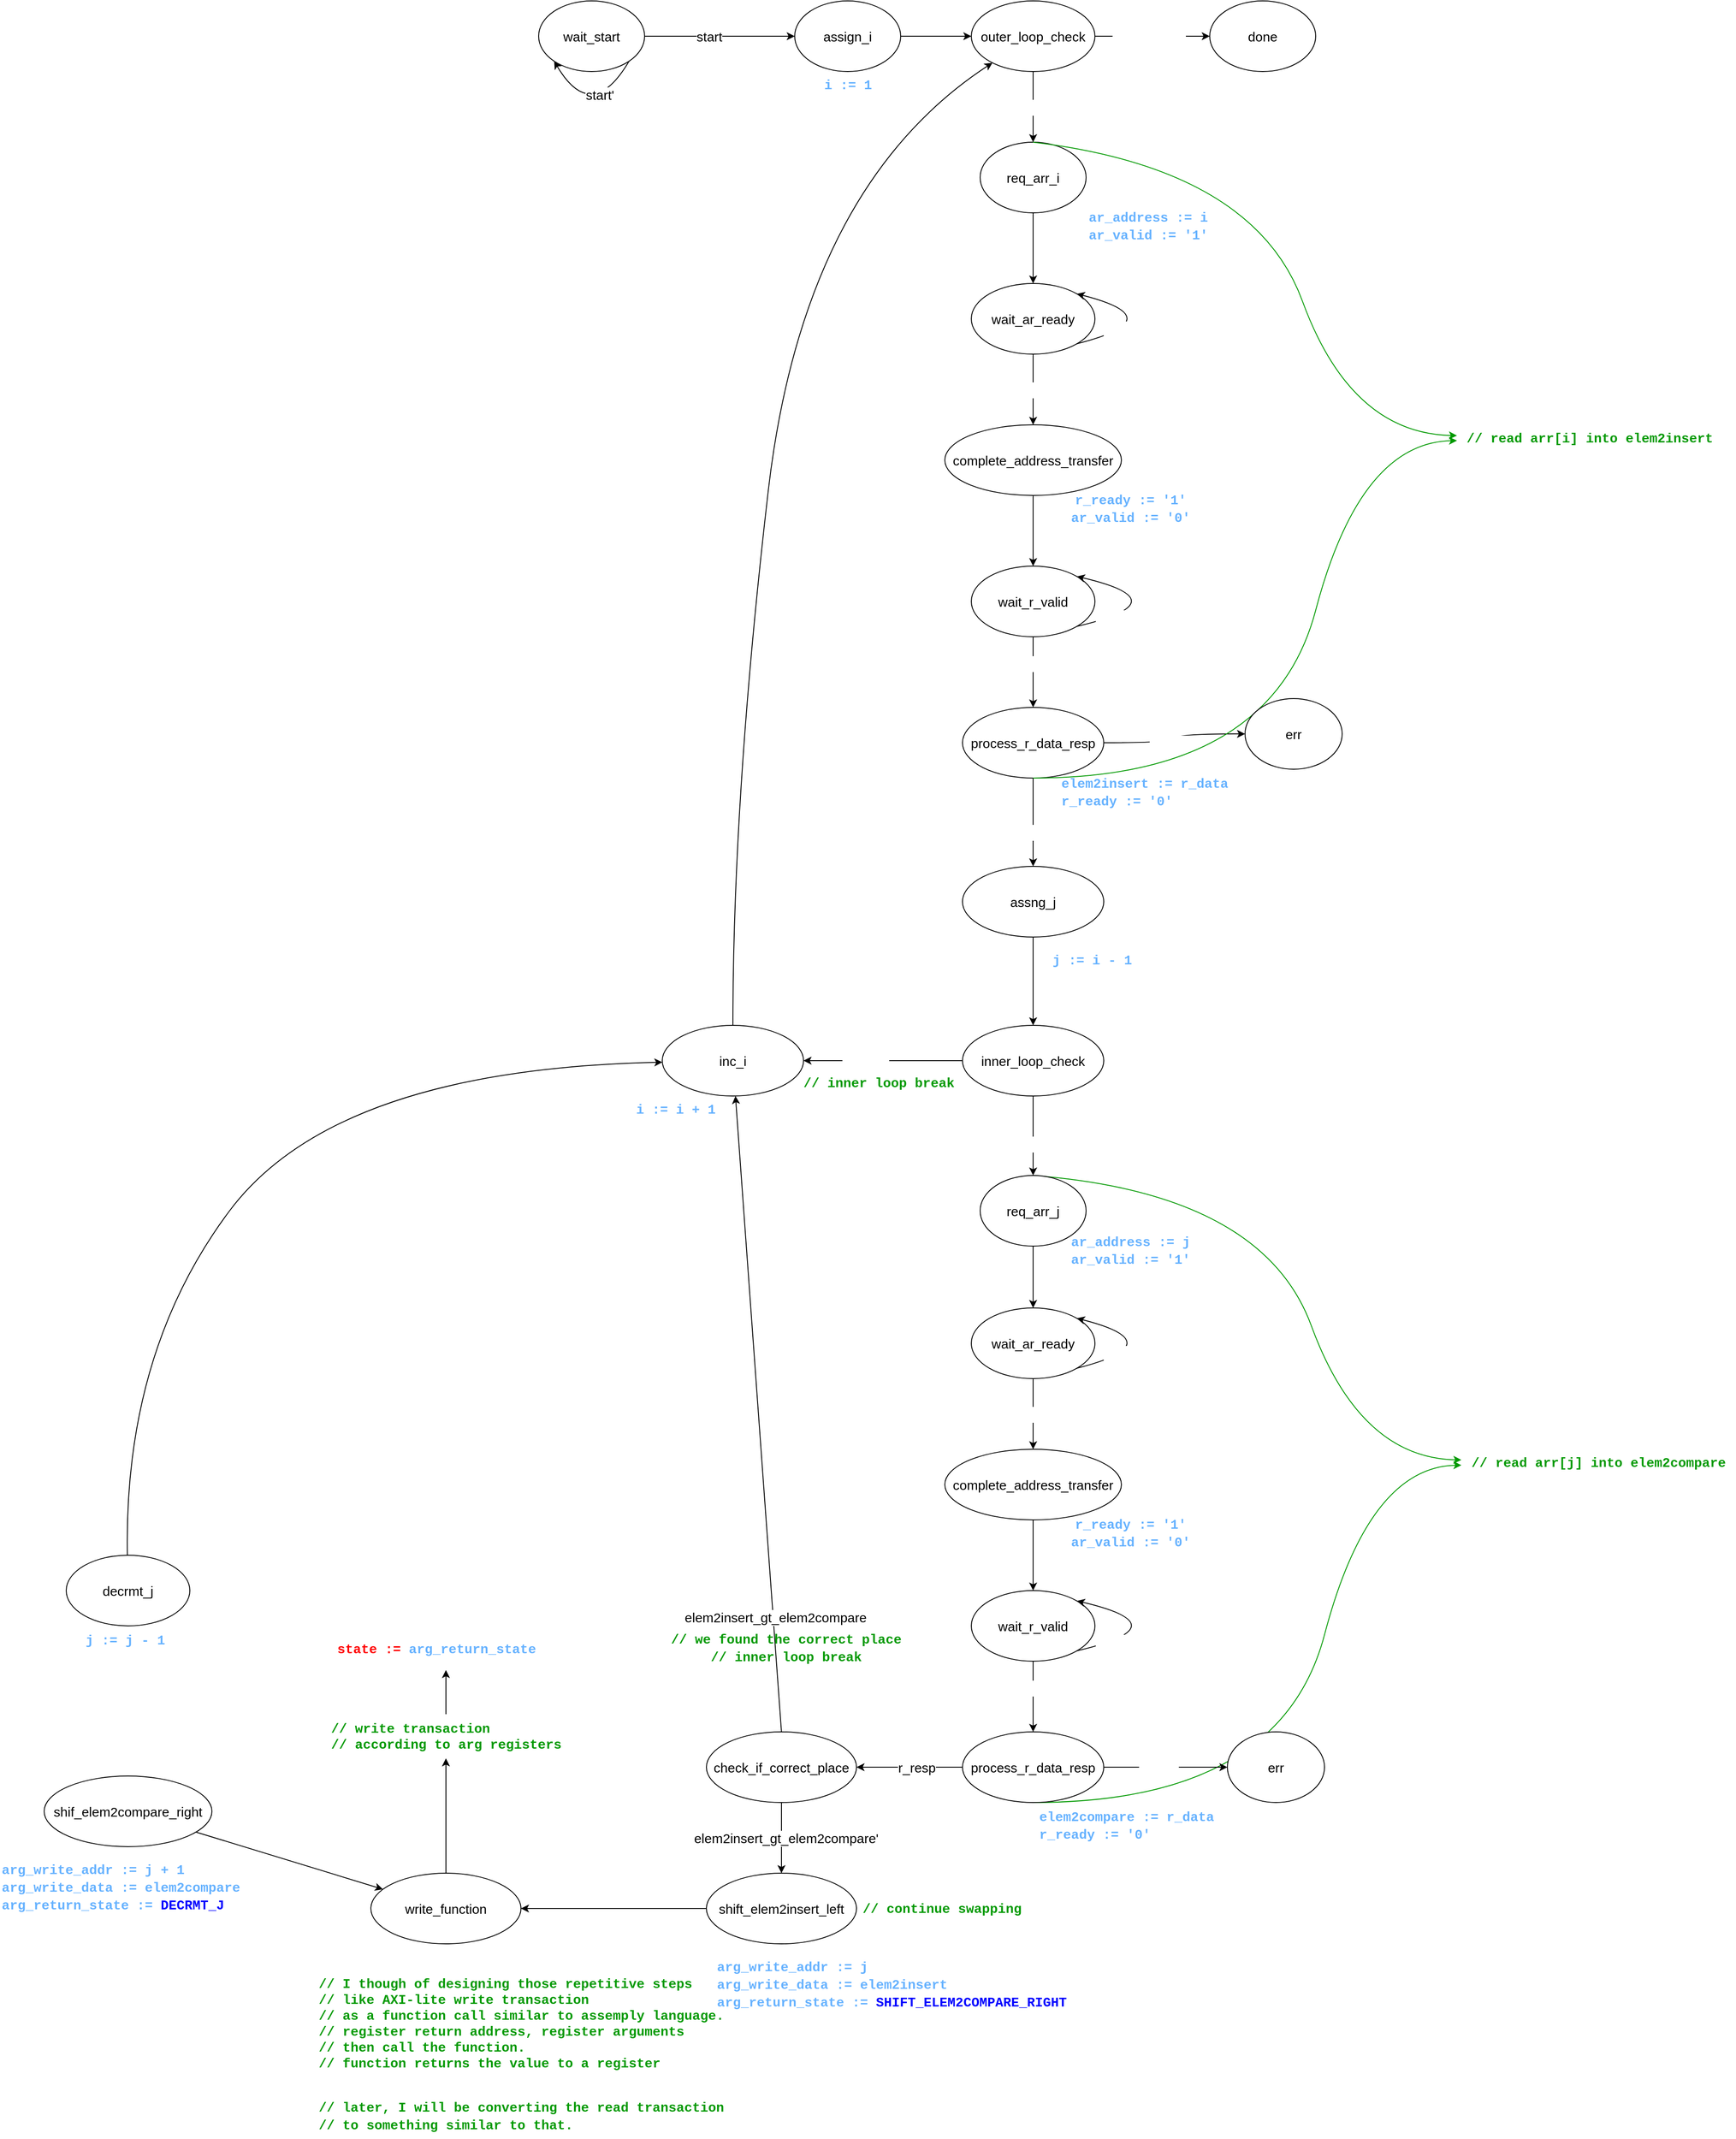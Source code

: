 <mxfile>
    <diagram name="Page-1" id="099fd60b-425b-db50-ffb0-6b813814b670">
        <mxGraphModel dx="2029" dy="662" grid="1" gridSize="10" guides="1" tooltips="1" connect="1" arrows="1" fold="1" page="1" pageScale="1" pageWidth="850" pageHeight="1100" background="none" math="0" shadow="0">
            <root>
                <mxCell id="0"/>
                <mxCell id="1" parent="0"/>
                <mxCell id="6" value="" style="edgeStyle=orthogonalEdgeStyle;curved=1;html=1;fontSize=15;fontStyle=0" parent="1" source="2" target="5" edge="1">
                    <mxGeometry relative="1" as="geometry"/>
                </mxCell>
                <mxCell id="7" value="start" style="edgeLabel;html=1;align=center;verticalAlign=middle;resizable=0;points=[];fontSize=15;" parent="6" vertex="1" connectable="0">
                    <mxGeometry x="-0.143" y="-3" relative="1" as="geometry">
                        <mxPoint y="-3" as="offset"/>
                    </mxGeometry>
                </mxCell>
                <mxCell id="2" value="&lt;font style=&quot;font-size: 15px;&quot;&gt;wait_start&lt;/font&gt;" style="ellipse;whiteSpace=wrap;html=1;rounded=0;" parent="1" vertex="1">
                    <mxGeometry x="100" y="130" width="120" height="80" as="geometry"/>
                </mxCell>
                <mxCell id="3" style="edgeStyle=orthogonalEdgeStyle;html=1;exitX=1;exitY=1;exitDx=0;exitDy=0;fontSize=15;entryX=0;entryY=1;entryDx=0;entryDy=0;curved=1;fontStyle=0" parent="1" source="2" target="2" edge="1">
                    <mxGeometry relative="1" as="geometry">
                        <mxPoint x="130" y="240" as="targetPoint"/>
                        <Array as="points">
                            <mxPoint x="160" y="270"/>
                        </Array>
                    </mxGeometry>
                </mxCell>
                <mxCell id="8" value="start'" style="edgeLabel;html=1;align=center;verticalAlign=middle;resizable=0;points=[];fontSize=15;" parent="3" vertex="1" connectable="0">
                    <mxGeometry x="-0.405" y="-10" relative="1" as="geometry">
                        <mxPoint as="offset"/>
                    </mxGeometry>
                </mxCell>
                <mxCell id="11" value="" style="edgeStyle=orthogonalEdgeStyle;curved=1;html=1;fontSize=15;fontColor=#66B2FF;fontStyle=0" parent="1" source="5" target="10" edge="1">
                    <mxGeometry relative="1" as="geometry"/>
                </mxCell>
                <mxCell id="5" value="&lt;font style=&quot;font-size: 15px;&quot;&gt;assign_i&lt;br&gt;&lt;/font&gt;" style="ellipse;whiteSpace=wrap;html=1;rounded=0;" parent="1" vertex="1">
                    <mxGeometry x="390" y="130" width="120" height="80" as="geometry"/>
                </mxCell>
                <mxCell id="9" value="&lt;font face=&quot;Courier New&quot; color=&quot;#66b2ff&quot;&gt;&lt;b&gt;i := 1&lt;/b&gt;&lt;/font&gt;" style="text;html=1;align=center;verticalAlign=middle;resizable=0;points=[];autosize=1;strokeColor=none;fillColor=none;fontSize=15;" parent="1" vertex="1">
                    <mxGeometry x="410" y="210" width="80" height="30" as="geometry"/>
                </mxCell>
                <mxCell id="13" value="" style="edgeStyle=orthogonalEdgeStyle;curved=1;html=1;fontSize=15;fontColor=#66B2FF;fontStyle=0" parent="1" source="10" target="12" edge="1">
                    <mxGeometry relative="1" as="geometry"/>
                </mxCell>
                <mxCell id="15" value="i_lt_arr_size'" style="edgeLabel;html=1;align=center;verticalAlign=middle;resizable=0;points=[];fontSize=15;fontColor=#FFFFFF;" parent="13" vertex="1" connectable="0">
                    <mxGeometry x="-0.256" relative="1" as="geometry">
                        <mxPoint x="12" as="offset"/>
                    </mxGeometry>
                </mxCell>
                <mxCell id="17" value="" style="edgeStyle=orthogonalEdgeStyle;curved=1;html=1;fontSize=15;fontColor=#FFFFFF;fontStyle=0" parent="1" source="10" target="16" edge="1">
                    <mxGeometry relative="1" as="geometry"/>
                </mxCell>
                <mxCell id="10" value="&lt;font style=&quot;font-size: 15px;&quot;&gt;outer_loop_check&lt;br&gt;&lt;/font&gt;" style="ellipse;whiteSpace=wrap;html=1;rounded=0;" parent="1" vertex="1">
                    <mxGeometry x="590" y="130" width="140" height="80" as="geometry"/>
                </mxCell>
                <mxCell id="12" value="&lt;font style=&quot;font-size: 15px;&quot;&gt;done&lt;br&gt;&lt;/font&gt;" style="ellipse;whiteSpace=wrap;html=1;rounded=0;" parent="1" vertex="1">
                    <mxGeometry x="860" y="130" width="120" height="80" as="geometry"/>
                </mxCell>
                <mxCell id="22" value="" style="edgeStyle=orthogonalEdgeStyle;curved=1;html=1;fontSize=15;fontColor=#FFFFFF;fontStyle=0" parent="1" source="16" target="21" edge="1">
                    <mxGeometry relative="1" as="geometry"/>
                </mxCell>
                <mxCell id="16" value="&lt;font style=&quot;font-size: 15px;&quot;&gt;req_arr_i&lt;br&gt;&lt;/font&gt;" style="ellipse;whiteSpace=wrap;html=1;rounded=0;" parent="1" vertex="1">
                    <mxGeometry x="600" y="290" width="120" height="80" as="geometry"/>
                </mxCell>
                <mxCell id="20" value="i_lt_arr_size" style="edgeLabel;html=1;align=center;verticalAlign=middle;resizable=0;points=[];fontSize=15;fontColor=#FFFFFF;" parent="1" vertex="1" connectable="0">
                    <mxGeometry x="670.001" y="250" as="geometry"/>
                </mxCell>
                <mxCell id="24" value="" style="edgeStyle=orthogonalEdgeStyle;curved=1;html=1;fontSize=15;fontColor=#FFFFFF;fontStyle=0" parent="1" source="21" target="23" edge="1">
                    <mxGeometry relative="1" as="geometry"/>
                </mxCell>
                <mxCell id="32" value="ar_ready" style="edgeLabel;html=1;align=center;verticalAlign=middle;resizable=0;points=[];fontSize=15;fontColor=#FFFFFF;" parent="24" vertex="1" connectable="0">
                    <mxGeometry x="0.35" relative="1" as="geometry">
                        <mxPoint y="-14" as="offset"/>
                    </mxGeometry>
                </mxCell>
                <mxCell id="21" value="&lt;font style=&quot;font-size: 15px;&quot;&gt;wait_ar_ready&lt;br&gt;&lt;/font&gt;" style="ellipse;whiteSpace=wrap;html=1;rounded=0;" parent="1" vertex="1">
                    <mxGeometry x="590" y="450" width="140" height="80" as="geometry"/>
                </mxCell>
                <mxCell id="35" value="" style="edgeStyle=orthogonalEdgeStyle;curved=1;html=1;fontSize=15;fontColor=#FFFFFF;fontStyle=0" parent="1" source="23" target="34" edge="1">
                    <mxGeometry relative="1" as="geometry"/>
                </mxCell>
                <mxCell id="23" value="&lt;font style=&quot;font-size: 15px;&quot;&gt;complete_address_transfer&lt;br&gt;&lt;/font&gt;" style="ellipse;whiteSpace=wrap;html=1;rounded=0;" parent="1" vertex="1">
                    <mxGeometry x="560" y="610" width="200" height="80" as="geometry"/>
                </mxCell>
                <mxCell id="25" value="&lt;font color=&quot;#66b2ff&quot;&gt;&lt;b&gt;&lt;font face=&quot;Courier New&quot;&gt;ar_address := i&lt;br&gt;ar_valid := '1'&lt;/font&gt;&lt;/b&gt;&lt;br&gt;&lt;/font&gt;" style="text;html=1;align=center;verticalAlign=middle;resizable=0;points=[];autosize=1;strokeColor=none;fillColor=none;fontSize=15;fontColor=#FFFFFF;" parent="1" vertex="1">
                    <mxGeometry x="710" y="360" width="160" height="50" as="geometry"/>
                </mxCell>
                <mxCell id="26" style="edgeStyle=orthogonalEdgeStyle;curved=1;html=1;exitX=1;exitY=1;exitDx=0;exitDy=0;entryX=1;entryY=0;entryDx=0;entryDy=0;fontSize=15;fontColor=#66B2FF;fontStyle=0" parent="1" source="21" target="21" edge="1">
                    <mxGeometry relative="1" as="geometry">
                        <Array as="points">
                            <mxPoint x="820" y="490"/>
                        </Array>
                    </mxGeometry>
                </mxCell>
                <mxCell id="30" value="&lt;font color=&quot;#ffffff&quot;&gt;ar_ready'&lt;/font&gt;" style="edgeLabel;html=1;align=center;verticalAlign=middle;resizable=0;points=[];fontSize=15;fontColor=#66B2FF;" parent="26" vertex="1" connectable="0">
                    <mxGeometry x="-0.605" y="6" relative="1" as="geometry">
                        <mxPoint x="19" y="-1" as="offset"/>
                    </mxGeometry>
                </mxCell>
                <mxCell id="33" value="&lt;font color=&quot;#66b2ff&quot;&gt;&lt;font face=&quot;Courier New&quot;&gt;&lt;b&gt;r_ready := '1'&lt;br&gt;ar_valid := '0'&lt;/b&gt;&lt;/font&gt;&lt;br&gt;&lt;/font&gt;" style="text;html=1;align=center;verticalAlign=middle;resizable=0;points=[];autosize=1;strokeColor=none;fillColor=none;fontSize=15;fontColor=#FFFFFF;" parent="1" vertex="1">
                    <mxGeometry x="690" y="680" width="160" height="50" as="geometry"/>
                </mxCell>
                <mxCell id="40" value="" style="edgeStyle=orthogonalEdgeStyle;curved=1;html=1;fontSize=15;fontColor=#FFFFFF;fontStyle=0" parent="1" source="34" target="39" edge="1">
                    <mxGeometry relative="1" as="geometry"/>
                </mxCell>
                <mxCell id="41" value="r_valid" style="edgeLabel;html=1;align=center;verticalAlign=middle;resizable=0;points=[];fontSize=15;fontColor=#FFFFFF;" parent="40" vertex="1" connectable="0">
                    <mxGeometry x="-0.245" relative="1" as="geometry">
                        <mxPoint as="offset"/>
                    </mxGeometry>
                </mxCell>
                <mxCell id="34" value="&lt;font style=&quot;font-size: 15px;&quot;&gt;wait_r_valid&lt;br&gt;&lt;/font&gt;" style="ellipse;whiteSpace=wrap;html=1;rounded=0;" parent="1" vertex="1">
                    <mxGeometry x="590" y="770" width="140" height="80" as="geometry"/>
                </mxCell>
                <mxCell id="36" style="edgeStyle=orthogonalEdgeStyle;curved=1;html=1;exitX=1;exitY=1;exitDx=0;exitDy=0;entryX=1;entryY=0;entryDx=0;entryDy=0;fontSize=15;fontColor=#FFFFFF;fontStyle=0" parent="1" source="34" target="34" edge="1">
                    <mxGeometry relative="1" as="geometry">
                        <Array as="points">
                            <mxPoint x="830" y="810"/>
                        </Array>
                    </mxGeometry>
                </mxCell>
                <mxCell id="37" value="r_valid'" style="edgeLabel;html=1;align=center;verticalAlign=middle;resizable=0;points=[];fontSize=15;fontColor=#FFFFFF;" parent="36" vertex="1" connectable="0">
                    <mxGeometry x="-0.638" relative="1" as="geometry">
                        <mxPoint as="offset"/>
                    </mxGeometry>
                </mxCell>
                <mxCell id="43" value="" style="edgeStyle=orthogonalEdgeStyle;curved=1;html=1;fontSize=15;fontColor=#FFFFFF;fontStyle=0" parent="1" source="39" target="104" edge="1">
                    <mxGeometry relative="1" as="geometry">
                        <mxPoint x="880" y="970" as="targetPoint"/>
                    </mxGeometry>
                </mxCell>
                <mxCell id="44" value="r_resp'" style="edgeLabel;html=1;align=center;verticalAlign=middle;resizable=0;points=[];fontSize=15;fontColor=#FFFFFF;" parent="43" vertex="1" connectable="0">
                    <mxGeometry x="-0.241" y="-3" relative="1" as="geometry">
                        <mxPoint x="9" y="-3" as="offset"/>
                    </mxGeometry>
                </mxCell>
                <mxCell id="49" value="" style="edgeStyle=orthogonalEdgeStyle;curved=1;html=1;fontSize=15;fontColor=#FFFFFF;fontStyle=0" parent="1" source="39" target="125" edge="1">
                    <mxGeometry relative="1" as="geometry">
                        <mxPoint x="660" y="1110" as="targetPoint"/>
                    </mxGeometry>
                </mxCell>
                <mxCell id="50" value="r_resp" style="edgeLabel;html=1;align=center;verticalAlign=middle;resizable=0;points=[];fontSize=15;fontColor=#FFFFFF;" parent="49" vertex="1" connectable="0">
                    <mxGeometry x="0.21" y="-1" relative="1" as="geometry">
                        <mxPoint as="offset"/>
                    </mxGeometry>
                </mxCell>
                <mxCell id="39" value="&lt;font style=&quot;font-size: 15px;&quot;&gt;process_r_data_resp&lt;br&gt;&lt;/font&gt;" style="ellipse;whiteSpace=wrap;html=1;rounded=0;" parent="1" vertex="1">
                    <mxGeometry x="580" y="930" width="160" height="80" as="geometry"/>
                </mxCell>
                <mxCell id="45" value="&lt;font face=&quot;Courier New&quot;&gt;&lt;b&gt;&lt;span style=&quot;color: rgb(102, 178, 255); font-size: 15px; font-style: normal; font-variant-ligatures: normal; font-variant-caps: normal; letter-spacing: normal; orphans: 2; text-align: center; text-indent: 0px; text-transform: none; widows: 2; word-spacing: 0px; -webkit-text-stroke-width: 0px; text-decoration-thickness: initial; text-decoration-style: initial; text-decoration-color: initial; float: none; display: inline !important;&quot;&gt;elem2insert := r_data&lt;/span&gt;&lt;br style=&quot;border-color: rgb(0, 0, 0); color: rgb(102, 178, 255); font-size: 15px; font-style: normal; font-variant-ligatures: normal; font-variant-caps: normal; letter-spacing: normal; orphans: 2; text-align: center; text-indent: 0px; text-transform: none; widows: 2; word-spacing: 0px; -webkit-text-stroke-width: 0px; text-decoration-thickness: initial; text-decoration-style: initial; text-decoration-color: initial;&quot;&gt;&lt;span style=&quot;color: rgb(102, 178, 255); font-size: 15px; font-style: normal; font-variant-ligatures: normal; font-variant-caps: normal; letter-spacing: normal; orphans: 2; text-align: center; text-indent: 0px; text-transform: none; widows: 2; word-spacing: 0px; -webkit-text-stroke-width: 0px; text-decoration-thickness: initial; text-decoration-style: initial; text-decoration-color: initial; float: none; display: inline !important;&quot;&gt;r_ready := '0'&lt;/span&gt;&lt;/b&gt;&lt;/font&gt;" style="text;whiteSpace=wrap;html=1;fontSize=15;fontColor=#FFFFFF;" parent="1" vertex="1">
                    <mxGeometry x="690" y="1000" width="200" height="60" as="geometry"/>
                </mxCell>
                <mxCell id="52" value="" style="edgeStyle=orthogonalEdgeStyle;curved=1;html=1;fontSize=15;fontColor=#FFFFFF;fontStyle=0" parent="1" source="48" target="85" edge="1">
                    <mxGeometry relative="1" as="geometry">
                        <mxPoint x="700" y="1420" as="targetPoint"/>
                    </mxGeometry>
                </mxCell>
                <mxCell id="53" value="j_gte_0" style="edgeLabel;html=1;align=center;verticalAlign=middle;resizable=0;points=[];fontSize=15;fontColor=#FFFFFF;" parent="52" vertex="1" connectable="0">
                    <mxGeometry x="0.188" relative="1" as="geometry">
                        <mxPoint as="offset"/>
                    </mxGeometry>
                </mxCell>
                <mxCell id="54" style="edgeStyle=orthogonalEdgeStyle;curved=1;html=1;fontSize=15;fontColor=#FFFFFF;fontStyle=0" parent="1" source="48" edge="1" target="155">
                    <mxGeometry relative="1" as="geometry">
                        <mxPoint x="470" y="1330" as="targetPoint"/>
                    </mxGeometry>
                </mxCell>
                <mxCell id="56" value="j_gte_0'" style="edgeLabel;html=1;align=center;verticalAlign=middle;resizable=0;points=[];fontSize=15;fontColor=#FFFFFF;" parent="54" vertex="1" connectable="0">
                    <mxGeometry x="0.42" y="1" relative="1" as="geometry">
                        <mxPoint x="18" y="-1" as="offset"/>
                    </mxGeometry>
                </mxCell>
                <mxCell id="48" value="&lt;font style=&quot;font-size: 15px;&quot;&gt;inner_loop_check&lt;br&gt;&lt;/font&gt;" style="ellipse;whiteSpace=wrap;html=1;rounded=0;" parent="1" vertex="1">
                    <mxGeometry x="580" y="1290" width="160" height="80" as="geometry"/>
                </mxCell>
                <mxCell id="57" value="&lt;font face=&quot;Courier New&quot; color=&quot;#009900&quot;&gt;&lt;b&gt;// inner loop break&lt;/b&gt;&lt;/font&gt;" style="text;html=1;align=center;verticalAlign=middle;resizable=0;points=[];autosize=1;strokeColor=none;fillColor=none;fontSize=15;fontColor=#FFFFFF;" parent="1" vertex="1">
                    <mxGeometry x="390" y="1340" width="190" height="30" as="geometry"/>
                </mxCell>
                <mxCell id="58" value="" style="curved=1;endArrow=classic;html=1;fontSize=15;fontColor=#009900;fillColor=#60a917;strokeColor=#009900;exitX=0.5;exitY=0;exitDx=0;exitDy=0;fontStyle=0" parent="1" source="16" target="60" edge="1">
                    <mxGeometry width="50" height="50" relative="1" as="geometry">
                        <mxPoint x="690" y="280" as="sourcePoint"/>
                        <mxPoint x="1120" y="625" as="targetPoint"/>
                        <Array as="points">
                            <mxPoint x="910" y="320"/>
                            <mxPoint x="1020" y="620"/>
                        </Array>
                    </mxGeometry>
                </mxCell>
                <mxCell id="59" value="" style="curved=1;endArrow=classic;html=1;fontSize=15;fontColor=#009900;strokeColor=#009900;exitX=0.5;exitY=1;exitDx=0;exitDy=0;fontStyle=0" parent="1" source="39" target="60" edge="1">
                    <mxGeometry width="50" height="50" relative="1" as="geometry">
                        <mxPoint x="670" y="1060" as="sourcePoint"/>
                        <mxPoint x="1170" y="630" as="targetPoint"/>
                        <Array as="points">
                            <mxPoint x="930" y="1010"/>
                            <mxPoint x="1030" y="630"/>
                        </Array>
                    </mxGeometry>
                </mxCell>
                <mxCell id="60" value="&lt;font face=&quot;Courier New&quot;&gt;&lt;b&gt;// read arr[i] into elem2insert&lt;/b&gt;&lt;/font&gt;" style="text;html=1;align=center;verticalAlign=middle;resizable=0;points=[];autosize=1;strokeColor=none;fillColor=none;fontSize=15;fontColor=#009900;" parent="1" vertex="1">
                    <mxGeometry x="1140" y="610" width="300" height="30" as="geometry"/>
                </mxCell>
                <mxCell id="61" value="" style="curved=1;endArrow=classic;html=1;fontSize=15;fontColor=#009900;fillColor=#60a917;strokeColor=#009900;exitX=0.5;exitY=0;exitDx=0;exitDy=0;fontStyle=0" parent="1" source="85" target="63" edge="1">
                    <mxGeometry width="50" height="50" relative="1" as="geometry">
                        <mxPoint x="660" y="1450" as="sourcePoint"/>
                        <mxPoint x="1130" y="1785" as="targetPoint"/>
                        <Array as="points">
                            <mxPoint x="920" y="1480"/>
                            <mxPoint x="1030" y="1780"/>
                        </Array>
                    </mxGeometry>
                </mxCell>
                <mxCell id="62" value="" style="curved=1;endArrow=classic;html=1;fontSize=15;fontColor=#009900;strokeColor=#009900;exitX=0.5;exitY=1;exitDx=0;exitDy=0;fontStyle=0" parent="1" target="63" edge="1" source="102">
                    <mxGeometry width="50" height="50" relative="1" as="geometry">
                        <mxPoint x="670" y="2170" as="sourcePoint"/>
                        <mxPoint x="1180" y="1790" as="targetPoint"/>
                        <Array as="points">
                            <mxPoint x="940" y="2170"/>
                            <mxPoint x="1040" y="1790"/>
                        </Array>
                    </mxGeometry>
                </mxCell>
                <mxCell id="63" value="&lt;font face=&quot;Courier New&quot;&gt;&lt;b&gt;// read arr[j] into elem2compare&lt;/b&gt;&lt;/font&gt;" style="text;html=1;align=center;verticalAlign=middle;resizable=0;points=[];autosize=1;strokeColor=none;fillColor=none;fontSize=15;fontColor=#009900;" parent="1" vertex="1">
                    <mxGeometry x="1145" y="1770" width="310" height="30" as="geometry"/>
                </mxCell>
                <mxCell id="84" value="" style="edgeStyle=orthogonalEdgeStyle;curved=1;html=1;fontSize=15;fontColor=#FFFFFF;fontStyle=0" edge="1" parent="1" source="85" target="88">
                    <mxGeometry relative="1" as="geometry"/>
                </mxCell>
                <mxCell id="85" value="&lt;font style=&quot;font-size: 15px;&quot;&gt;req_arr_j&lt;br&gt;&lt;/font&gt;" style="ellipse;whiteSpace=wrap;html=1;rounded=0;" vertex="1" parent="1">
                    <mxGeometry x="600" y="1460" width="120" height="80" as="geometry"/>
                </mxCell>
                <mxCell id="86" value="" style="edgeStyle=orthogonalEdgeStyle;curved=1;html=1;fontSize=15;fontColor=#FFFFFF;fontStyle=0" edge="1" parent="1" source="88" target="90">
                    <mxGeometry relative="1" as="geometry"/>
                </mxCell>
                <mxCell id="87" value="ar_ready" style="edgeLabel;html=1;align=center;verticalAlign=middle;resizable=0;points=[];fontSize=15;fontColor=#FFFFFF;" vertex="1" connectable="0" parent="86">
                    <mxGeometry x="0.35" relative="1" as="geometry">
                        <mxPoint y="-14" as="offset"/>
                    </mxGeometry>
                </mxCell>
                <mxCell id="88" value="&lt;font style=&quot;font-size: 15px;&quot;&gt;wait_ar_ready&lt;br&gt;&lt;/font&gt;" style="ellipse;whiteSpace=wrap;html=1;rounded=0;" vertex="1" parent="1">
                    <mxGeometry x="590" y="1610" width="140" height="80" as="geometry"/>
                </mxCell>
                <mxCell id="89" value="" style="edgeStyle=orthogonalEdgeStyle;curved=1;html=1;fontSize=15;fontColor=#FFFFFF;fontStyle=0" edge="1" parent="1" source="90" target="97">
                    <mxGeometry relative="1" as="geometry"/>
                </mxCell>
                <mxCell id="90" value="&lt;font style=&quot;font-size: 15px;&quot;&gt;complete_address_transfer&lt;br&gt;&lt;/font&gt;" style="ellipse;whiteSpace=wrap;html=1;rounded=0;" vertex="1" parent="1">
                    <mxGeometry x="560" y="1770" width="200" height="80" as="geometry"/>
                </mxCell>
                <mxCell id="91" value="&lt;font color=&quot;#66b2ff&quot;&gt;&lt;b&gt;&lt;font face=&quot;Courier New&quot;&gt;ar_address := j&lt;br&gt;ar_valid := '1'&lt;/font&gt;&lt;/b&gt;&lt;br&gt;&lt;/font&gt;" style="text;html=1;align=center;verticalAlign=middle;resizable=0;points=[];autosize=1;strokeColor=none;fillColor=none;fontSize=15;fontColor=#FFFFFF;" vertex="1" parent="1">
                    <mxGeometry x="690" y="1520" width="160" height="50" as="geometry"/>
                </mxCell>
                <mxCell id="92" style="edgeStyle=orthogonalEdgeStyle;curved=1;html=1;exitX=1;exitY=1;exitDx=0;exitDy=0;entryX=1;entryY=0;entryDx=0;entryDy=0;fontSize=15;fontColor=#66B2FF;fontStyle=0" edge="1" parent="1" source="88" target="88">
                    <mxGeometry relative="1" as="geometry">
                        <Array as="points">
                            <mxPoint x="820" y="1650"/>
                        </Array>
                    </mxGeometry>
                </mxCell>
                <mxCell id="93" value="&lt;font color=&quot;#ffffff&quot;&gt;ar_ready'&lt;/font&gt;" style="edgeLabel;html=1;align=center;verticalAlign=middle;resizable=0;points=[];fontSize=15;fontColor=#66B2FF;" vertex="1" connectable="0" parent="92">
                    <mxGeometry x="-0.605" y="6" relative="1" as="geometry">
                        <mxPoint x="19" y="-1" as="offset"/>
                    </mxGeometry>
                </mxCell>
                <mxCell id="94" value="&lt;font color=&quot;#66b2ff&quot;&gt;&lt;font face=&quot;Courier New&quot;&gt;&lt;b&gt;r_ready := '1'&lt;br&gt;ar_valid := '0'&lt;/b&gt;&lt;/font&gt;&lt;br&gt;&lt;/font&gt;" style="text;html=1;align=center;verticalAlign=middle;resizable=0;points=[];autosize=1;strokeColor=none;fillColor=none;fontSize=15;fontColor=#FFFFFF;" vertex="1" parent="1">
                    <mxGeometry x="690" y="1840" width="160" height="50" as="geometry"/>
                </mxCell>
                <mxCell id="95" value="" style="edgeStyle=orthogonalEdgeStyle;curved=1;html=1;fontSize=15;fontColor=#FFFFFF;fontStyle=0" edge="1" parent="1" source="97" target="102">
                    <mxGeometry relative="1" as="geometry"/>
                </mxCell>
                <mxCell id="96" value="r_valid" style="edgeLabel;html=1;align=center;verticalAlign=middle;resizable=0;points=[];fontSize=15;fontColor=#FFFFFF;" vertex="1" connectable="0" parent="95">
                    <mxGeometry x="-0.245" relative="1" as="geometry">
                        <mxPoint as="offset"/>
                    </mxGeometry>
                </mxCell>
                <mxCell id="97" value="&lt;font style=&quot;font-size: 15px;&quot;&gt;wait_r_valid&lt;br&gt;&lt;/font&gt;" style="ellipse;whiteSpace=wrap;html=1;rounded=0;" vertex="1" parent="1">
                    <mxGeometry x="590" y="1930" width="140" height="80" as="geometry"/>
                </mxCell>
                <mxCell id="98" style="edgeStyle=orthogonalEdgeStyle;curved=1;html=1;exitX=1;exitY=1;exitDx=0;exitDy=0;entryX=1;entryY=0;entryDx=0;entryDy=0;fontSize=15;fontColor=#FFFFFF;fontStyle=0" edge="1" parent="1" source="97" target="97">
                    <mxGeometry relative="1" as="geometry">
                        <Array as="points">
                            <mxPoint x="830" y="1970"/>
                        </Array>
                    </mxGeometry>
                </mxCell>
                <mxCell id="99" value="r_valid'" style="edgeLabel;html=1;align=center;verticalAlign=middle;resizable=0;points=[];fontSize=15;fontColor=#FFFFFF;" vertex="1" connectable="0" parent="98">
                    <mxGeometry x="-0.638" relative="1" as="geometry">
                        <mxPoint as="offset"/>
                    </mxGeometry>
                </mxCell>
                <mxCell id="100" value="" style="edgeStyle=orthogonalEdgeStyle;curved=1;html=1;fontSize=15;fontColor=#FFFFFF;fontStyle=0" edge="1" parent="1" source="102" target="103">
                    <mxGeometry relative="1" as="geometry"/>
                </mxCell>
                <mxCell id="101" value="r_resp'" style="edgeLabel;html=1;align=center;verticalAlign=middle;resizable=0;points=[];fontSize=15;fontColor=#FFFFFF;" vertex="1" connectable="0" parent="100">
                    <mxGeometry x="-0.241" y="-3" relative="1" as="geometry">
                        <mxPoint x="9" y="-3" as="offset"/>
                    </mxGeometry>
                </mxCell>
                <mxCell id="108" value="" style="edgeStyle=none;html=1;fontStyle=0" edge="1" parent="1" source="102" target="107">
                    <mxGeometry relative="1" as="geometry"/>
                </mxCell>
                <mxCell id="109" value="&lt;font style=&quot;font-size: 15px;&quot;&gt;r_resp&lt;/font&gt;" style="edgeLabel;html=1;align=center;verticalAlign=middle;resizable=0;points=[];" vertex="1" connectable="0" parent="108">
                    <mxGeometry x="-0.397" relative="1" as="geometry">
                        <mxPoint x="-16" as="offset"/>
                    </mxGeometry>
                </mxCell>
                <mxCell id="102" value="&lt;font style=&quot;font-size: 15px;&quot;&gt;process_r_data_resp&lt;br&gt;&lt;/font&gt;" style="ellipse;whiteSpace=wrap;html=1;rounded=0;" vertex="1" parent="1">
                    <mxGeometry x="580" y="2090" width="160" height="80" as="geometry"/>
                </mxCell>
                <mxCell id="103" value="&lt;font style=&quot;font-size: 15px;&quot;&gt;err&lt;br&gt;&lt;/font&gt;" style="ellipse;whiteSpace=wrap;html=1;rounded=0;" vertex="1" parent="1">
                    <mxGeometry x="880" y="2090" width="110" height="80" as="geometry"/>
                </mxCell>
                <mxCell id="104" value="&lt;font style=&quot;font-size: 15px;&quot;&gt;err&lt;br&gt;&lt;/font&gt;" style="ellipse;whiteSpace=wrap;html=1;rounded=0;" vertex="1" parent="1">
                    <mxGeometry x="900" y="920" width="110" height="80" as="geometry"/>
                </mxCell>
                <mxCell id="106" value="&lt;font face=&quot;Courier New&quot;&gt;&lt;b&gt;&lt;span style=&quot;color: rgb(102, 178, 255); font-size: 15px; font-style: normal; font-variant-ligatures: normal; font-variant-caps: normal; letter-spacing: normal; orphans: 2; text-align: center; text-indent: 0px; text-transform: none; widows: 2; word-spacing: 0px; -webkit-text-stroke-width: 0px; text-decoration-thickness: initial; text-decoration-style: initial; text-decoration-color: initial; float: none; display: inline !important;&quot;&gt;elem2compare := r_data&lt;/span&gt;&lt;br style=&quot;border-color: rgb(0, 0, 0); color: rgb(102, 178, 255); font-size: 15px; font-style: normal; font-variant-ligatures: normal; font-variant-caps: normal; letter-spacing: normal; orphans: 2; text-align: center; text-indent: 0px; text-transform: none; widows: 2; word-spacing: 0px; -webkit-text-stroke-width: 0px; text-decoration-thickness: initial; text-decoration-style: initial; text-decoration-color: initial;&quot;&gt;&lt;span style=&quot;color: rgb(102, 178, 255); font-size: 15px; font-style: normal; font-variant-ligatures: normal; font-variant-caps: normal; letter-spacing: normal; orphans: 2; text-align: center; text-indent: 0px; text-transform: none; widows: 2; word-spacing: 0px; -webkit-text-stroke-width: 0px; text-decoration-thickness: initial; text-decoration-style: initial; text-decoration-color: initial; float: none; display: inline !important;&quot;&gt;r_ready := '0'&lt;/span&gt;&lt;/b&gt;&lt;/font&gt;" style="text;whiteSpace=wrap;html=1;fontSize=15;fontColor=#FFFFFF;" vertex="1" parent="1">
                    <mxGeometry x="665" y="2170" width="210" height="60" as="geometry"/>
                </mxCell>
                <mxCell id="121" value="" style="edgeStyle=orthogonalEdgeStyle;curved=1;html=1;fontSize=15;fontStyle=0" edge="1" parent="1" source="107" target="120">
                    <mxGeometry relative="1" as="geometry"/>
                </mxCell>
                <mxCell id="123" value="elem2insert_gt_elem2compare'" style="edgeLabel;html=1;align=center;verticalAlign=middle;resizable=0;points=[];fontSize=15;" vertex="1" connectable="0" parent="121">
                    <mxGeometry x="-0.696" y="-1" relative="1" as="geometry">
                        <mxPoint x="6" y="28" as="offset"/>
                    </mxGeometry>
                </mxCell>
                <mxCell id="110" style="html=1;exitX=0.5;exitY=0;exitDx=0;exitDy=0;fontSize=15;fontStyle=0" edge="1" parent="1" source="107" target="155">
                    <mxGeometry relative="1" as="geometry">
                        <mxPoint x="375" y="1430" as="targetPoint"/>
                    </mxGeometry>
                </mxCell>
                <mxCell id="113" value="elem2insert_gt_elem2compare" style="edgeLabel;html=1;align=center;verticalAlign=middle;resizable=0;points=[];fontSize=15;" connectable="0" vertex="1" parent="110">
                    <mxGeometry x="-0.724" relative="1" as="geometry">
                        <mxPoint y="-31" as="offset"/>
                    </mxGeometry>
                </mxCell>
                <mxCell id="107" value="&lt;font style=&quot;font-size: 15px;&quot;&gt;check_if_correct_place&lt;br&gt;&lt;/font&gt;" style="ellipse;whiteSpace=wrap;html=1;rounded=0;" vertex="1" parent="1">
                    <mxGeometry x="290" y="2090" width="170" height="80" as="geometry"/>
                </mxCell>
                <mxCell id="114" value="&lt;font face=&quot;Courier New&quot; color=&quot;#009900&quot;&gt;&lt;b&gt;// we found the correct place&lt;br&gt;&lt;/b&gt;&lt;/font&gt;&lt;b style=&quot;color: rgb(0, 153, 0); font-family: &amp;quot;Courier New&amp;quot;;&quot;&gt;// inner loop break&lt;/b&gt;&lt;font face=&quot;Courier New&quot; color=&quot;#009900&quot;&gt;&lt;b&gt;&lt;br&gt;&lt;/b&gt;&lt;/font&gt;" style="text;html=1;align=center;verticalAlign=middle;resizable=0;points=[];autosize=1;strokeColor=none;fillColor=none;fontSize=15;fontColor=#FFFFFF;" vertex="1" parent="1">
                    <mxGeometry x="240" y="1970" width="280" height="50" as="geometry"/>
                </mxCell>
                <mxCell id="131" value="" style="edgeStyle=orthogonalEdgeStyle;curved=1;html=1;fontSize=15;fontStyle=0" edge="1" parent="1" source="120" target="130">
                    <mxGeometry relative="1" as="geometry"/>
                </mxCell>
                <mxCell id="120" value="&lt;font style=&quot;font-size: 15px;&quot;&gt;shift_elem2insert_left&lt;br&gt;&lt;/font&gt;" style="ellipse;whiteSpace=wrap;html=1;rounded=0;" vertex="1" parent="1">
                    <mxGeometry x="290" y="2250" width="170" height="80" as="geometry"/>
                </mxCell>
                <mxCell id="128" value="" style="edgeStyle=orthogonalEdgeStyle;curved=1;html=1;fontSize=15;fontStyle=0" edge="1" parent="1" source="125" target="48">
                    <mxGeometry relative="1" as="geometry">
                        <mxPoint x="660" y="1310" as="targetPoint"/>
                    </mxGeometry>
                </mxCell>
                <mxCell id="125" value="&lt;font style=&quot;font-size: 15px;&quot;&gt;assng_j&lt;br&gt;&lt;/font&gt;" style="ellipse;whiteSpace=wrap;html=1;rounded=0;" vertex="1" parent="1">
                    <mxGeometry x="580" y="1110" width="160" height="80" as="geometry"/>
                </mxCell>
                <mxCell id="129" value="&lt;div style=&quot;text-align: center;&quot;&gt;&lt;span style=&quot;background-color: initial;&quot;&gt;&lt;font face=&quot;Courier New&quot; color=&quot;#66b2ff&quot;&gt;&lt;b&gt;j := i - 1&lt;/b&gt;&lt;/font&gt;&lt;/span&gt;&lt;/div&gt;" style="text;whiteSpace=wrap;html=1;fontSize=15;fontColor=#FFFFFF;" vertex="1" parent="1">
                    <mxGeometry x="680" y="1200" width="110" height="30" as="geometry"/>
                </mxCell>
                <mxCell id="133" value="" style="edgeStyle=orthogonalEdgeStyle;curved=1;html=1;fontSize=15;fontStyle=0" edge="1" parent="1" source="130">
                    <mxGeometry relative="1" as="geometry">
                        <mxPoint x="-5" y="2120" as="targetPoint"/>
                    </mxGeometry>
                </mxCell>
                <mxCell id="130" value="&lt;font style=&quot;font-size: 15px;&quot;&gt;write_function&lt;br&gt;&lt;/font&gt;" style="ellipse;whiteSpace=wrap;html=1;rounded=0;" vertex="1" parent="1">
                    <mxGeometry x="-90" y="2250" width="170" height="80" as="geometry"/>
                </mxCell>
                <mxCell id="148" style="html=1;fontSize=15;fontColor=#FF0000;fontStyle=0" edge="1" parent="1" source="132" target="130">
                    <mxGeometry relative="1" as="geometry"/>
                </mxCell>
                <mxCell id="132" value="&lt;font style=&quot;font-size: 15px;&quot;&gt;shif_elem2compare_right&lt;br&gt;&lt;/font&gt;" style="ellipse;whiteSpace=wrap;html=1;rounded=0;" vertex="1" parent="1">
                    <mxGeometry x="-460" y="2140" width="190" height="80" as="geometry"/>
                </mxCell>
                <mxCell id="136" value="&lt;font face=&quot;Courier New&quot;&gt;&lt;b&gt;&lt;span style=&quot;color: rgb(102, 178, 255); font-size: 15px; font-style: normal; font-variant-ligatures: normal; font-variant-caps: normal; letter-spacing: normal; orphans: 2; text-align: center; text-indent: 0px; text-transform: none; widows: 2; word-spacing: 0px; -webkit-text-stroke-width: 0px; text-decoration-thickness: initial; text-decoration-style: initial; text-decoration-color: initial; float: none; display: inline !important;&quot;&gt;arg_write_addr := j&lt;br&gt;&lt;/span&gt;&lt;/b&gt;&lt;/font&gt;&lt;b style=&quot;font-family: &amp;quot;Courier New&amp;quot;;&quot;&gt;&lt;span style=&quot;color: rgb(102, 178, 255); text-align: center;&quot;&gt;arg_write_data :=&amp;nbsp;&lt;/span&gt;&lt;/b&gt;&lt;font face=&quot;Courier New&quot;&gt;&lt;font color=&quot;#66b2ff&quot;&gt;&lt;b&gt;elem2insert&lt;/b&gt;&lt;/font&gt;&lt;br style=&quot;border-color: rgb(0, 0, 0); color: rgb(102, 178, 255); font-size: 15px; font-style: normal; font-variant-ligatures: normal; font-variant-caps: normal; letter-spacing: normal; orphans: 2; text-align: center; text-indent: 0px; text-transform: none; widows: 2; word-spacing: 0px; -webkit-text-stroke-width: 0px; text-decoration-thickness: initial; text-decoration-style: initial; text-decoration-color: initial;&quot;&gt;&lt;/font&gt;&lt;b style=&quot;font-family: &amp;quot;Courier New&amp;quot;;&quot;&gt;&lt;span style=&quot;color: rgb(102, 178, 255); text-align: center;&quot;&gt;arg_&lt;/span&gt;&lt;/b&gt;&lt;font face=&quot;Courier New&quot;&gt;&lt;span style=&quot;orphans: 2; text-align: center; text-indent: 0px; widows: 2; text-decoration-thickness: initial; text-decoration-style: initial; text-decoration-color: initial; float: none; display: inline !important;&quot;&gt;&lt;b style=&quot;&quot;&gt;&lt;font color=&quot;#66b2ff&quot;&gt;return_state := &lt;/font&gt;&lt;font color=&quot;#0000ff&quot;&gt;SHIFT_ELEM2COMPARE_RIGHT&lt;/font&gt;&lt;/b&gt;&lt;br&gt;&lt;font color=&quot;#66b2ff&quot;&gt;&lt;b&gt;&amp;nbsp;&lt;/b&gt;&lt;/font&gt;&lt;/span&gt;&lt;/font&gt;" style="text;whiteSpace=wrap;html=1;fontSize=15;fontColor=#FFFFFF;" vertex="1" parent="1">
                    <mxGeometry x="300" y="2340" width="420" height="60" as="geometry"/>
                </mxCell>
                <mxCell id="142" value="" style="edgeStyle=orthogonalEdgeStyle;curved=1;html=1;fontSize=15;fontColor=#FF0000;fontStyle=0" edge="1" parent="1" source="138" target="141">
                    <mxGeometry relative="1" as="geometry"/>
                </mxCell>
                <mxCell id="138" value="&lt;div style=&quot;text-align: left;&quot;&gt;&lt;b style=&quot;color: rgb(0, 153, 0); font-family: &amp;quot;Courier New&amp;quot;; background-color: initial;&quot;&gt;// write transaction&lt;/b&gt;&lt;/div&gt;&lt;font face=&quot;Courier New&quot; color=&quot;#009900&quot;&gt;&lt;div style=&quot;text-align: left;&quot;&gt;&lt;b style=&quot;background-color: initial;&quot;&gt;// according to arg registers&lt;/b&gt;&lt;/div&gt;&lt;/font&gt;" style="text;html=1;align=center;verticalAlign=middle;resizable=0;points=[];autosize=1;strokeColor=none;fillColor=none;fontSize=15;fontColor=#FFFFFF;" vertex="1" parent="1">
                    <mxGeometry x="-145" y="2070" width="280" height="50" as="geometry"/>
                </mxCell>
                <mxCell id="141" value="&lt;font face=&quot;Courier New&quot;&gt;&lt;span style=&quot;orphans: 2; text-indent: 0px; widows: 2; text-decoration-thickness: initial; text-decoration-style: initial; text-decoration-color: initial; float: none; display: inline !important;&quot;&gt;&lt;b style=&quot;&quot;&gt;&lt;font color=&quot;#ff0000&quot;&gt;state :=&lt;/font&gt;&lt;font color=&quot;#66b2ff&quot;&gt;&amp;nbsp;&lt;/font&gt;&lt;/b&gt;&lt;/span&gt;&lt;/font&gt;&lt;b style=&quot;font-family: &amp;quot;Courier New&amp;quot;;&quot;&gt;&lt;span style=&quot;color: rgb(102, 178, 255);&quot;&gt;arg_&lt;/span&gt;&lt;/b&gt;&lt;font face=&quot;Courier New&quot;&gt;&lt;span style=&quot;&quot;&gt;&lt;font color=&quot;#66b2ff&quot;&gt;&lt;b&gt;return_state&amp;nbsp;&lt;/b&gt;&lt;/font&gt;&lt;/span&gt;&lt;/font&gt;&lt;font face=&quot;Courier New&quot;&gt;&lt;span style=&quot;orphans: 2; text-indent: 0px; widows: 2; text-decoration-thickness: initial; text-decoration-style: initial; text-decoration-color: initial; float: none; display: inline !important;&quot;&gt;&lt;br&gt;&lt;/span&gt;&lt;/font&gt;" style="text;whiteSpace=wrap;html=1;fontSize=15;fontColor=#FFFFFF;align=left;" vertex="1" parent="1">
                    <mxGeometry x="-130" y="1980" width="250" height="40" as="geometry"/>
                </mxCell>
                <mxCell id="143" value="&lt;div style=&quot;&quot;&gt;&lt;b style=&quot;color: rgb(0, 153, 0); font-family: &amp;quot;Courier New&amp;quot;; background-color: initial;&quot;&gt;// continue swapping&lt;/b&gt;&lt;/div&gt;" style="text;html=1;align=left;verticalAlign=middle;resizable=0;points=[];autosize=1;strokeColor=none;fillColor=none;fontSize=15;fontColor=#FFFFFF;" vertex="1" parent="1">
                    <mxGeometry x="465" y="2275" width="200" height="30" as="geometry"/>
                </mxCell>
                <mxCell id="144" value="&lt;font face=&quot;Courier New&quot;&gt;&lt;b&gt;&lt;span style=&quot;color: rgb(102, 178, 255); font-size: 15px; font-style: normal; font-variant-ligatures: normal; font-variant-caps: normal; letter-spacing: normal; orphans: 2; text-align: center; text-indent: 0px; text-transform: none; widows: 2; word-spacing: 0px; -webkit-text-stroke-width: 0px; text-decoration-thickness: initial; text-decoration-style: initial; text-decoration-color: initial; float: none; display: inline !important;&quot;&gt;arg_write_addr := j + 1&lt;br&gt;&lt;/span&gt;&lt;/b&gt;&lt;/font&gt;&lt;b style=&quot;font-family: &amp;quot;Courier New&amp;quot;;&quot;&gt;&lt;span style=&quot;color: rgb(102, 178, 255); text-align: center;&quot;&gt;arg_write_data :=&amp;nbsp;&lt;/span&gt;&lt;/b&gt;&lt;font face=&quot;Courier New&quot;&gt;&lt;font color=&quot;#66b2ff&quot;&gt;&lt;b&gt;elem2compare&lt;/b&gt;&lt;/font&gt;&lt;br style=&quot;border-color: rgb(0, 0, 0); color: rgb(102, 178, 255); font-size: 15px; font-style: normal; font-variant-ligatures: normal; font-variant-caps: normal; letter-spacing: normal; orphans: 2; text-align: center; text-indent: 0px; text-transform: none; widows: 2; word-spacing: 0px; -webkit-text-stroke-width: 0px; text-decoration-thickness: initial; text-decoration-style: initial; text-decoration-color: initial;&quot;&gt;&lt;/font&gt;&lt;b style=&quot;font-family: &amp;quot;Courier New&amp;quot;;&quot;&gt;&lt;span style=&quot;color: rgb(102, 178, 255); text-align: center;&quot;&gt;arg_&lt;/span&gt;&lt;/b&gt;&lt;font face=&quot;Courier New&quot;&gt;&lt;span style=&quot;orphans: 2; text-align: center; text-indent: 0px; widows: 2; text-decoration-thickness: initial; text-decoration-style: initial; text-decoration-color: initial; float: none; display: inline !important;&quot;&gt;&lt;b style=&quot;&quot;&gt;&lt;font color=&quot;#66b2ff&quot;&gt;return_state := &lt;/font&gt;&lt;font color=&quot;#0000ff&quot;&gt;DECRMT_J&lt;/font&gt;&lt;/b&gt;&lt;br&gt;&lt;font color=&quot;#66b2ff&quot;&gt;&lt;b&gt;&amp;nbsp;&lt;/b&gt;&lt;/font&gt;&lt;/span&gt;&lt;/font&gt;" style="text;whiteSpace=wrap;html=1;fontSize=15;fontColor=#FFFFFF;" vertex="1" parent="1">
                    <mxGeometry x="-510" y="2230" width="290" height="60" as="geometry"/>
                </mxCell>
                <mxCell id="145" value="&lt;div style=&quot;color: rgb(255, 255, 255); text-align: left;&quot;&gt;&lt;b style=&quot;color: rgb(0, 153, 0); font-family: &amp;quot;Courier New&amp;quot;; background-color: initial;&quot;&gt;// I though of designing those repetitive steps&lt;/b&gt;&lt;/div&gt;&lt;font face=&quot;Courier New&quot; color=&quot;#009900&quot;&gt;&lt;div style=&quot;font-weight: bold; text-align: left;&quot;&gt;&lt;b style=&quot;background-color: initial;&quot;&gt;// like AXI-lite write transaction&lt;/b&gt;&lt;/div&gt;&lt;div style=&quot;font-weight: bold; text-align: left;&quot;&gt;&lt;b style=&quot;background-color: initial;&quot;&gt;// as a function call similar to assemply language.&lt;/b&gt;&lt;/div&gt;&lt;div style=&quot;font-weight: bold; text-align: left;&quot;&gt;&lt;b style=&quot;background-color: initial;&quot;&gt;// register return address, register arguments&lt;/b&gt;&lt;/div&gt;&lt;div style=&quot;font-weight: bold; text-align: left;&quot;&gt;&lt;b style=&quot;background-color: initial;&quot;&gt;// then call the function.&amp;nbsp;&lt;/b&gt;&lt;/div&gt;&lt;div style=&quot;font-weight: bold; text-align: left;&quot;&gt;&lt;b style=&quot;background-color: initial;&quot;&gt;// function returns the value to a register&lt;/b&gt;&lt;/div&gt;&lt;/font&gt;" style="text;html=1;align=center;verticalAlign=middle;resizable=0;points=[];autosize=1;strokeColor=none;fillColor=none;fontSize=15;fontColor=#FF0000;" vertex="1" parent="1">
                    <mxGeometry x="-160" y="2360" width="480" height="120" as="geometry"/>
                </mxCell>
                <mxCell id="146" value="&lt;div style=&quot;color: rgb(255, 255, 255); text-align: left;&quot;&gt;&lt;b style=&quot;color: rgb(0, 153, 0); font-family: &amp;quot;Courier New&amp;quot;; background-color: initial;&quot;&gt;// later, I will be converting the read transaction&lt;/b&gt;&lt;/div&gt;&lt;div style=&quot;color: rgb(255, 255, 255); text-align: left;&quot;&gt;&lt;b style=&quot;color: rgb(0, 153, 0); font-family: &amp;quot;Courier New&amp;quot;; background-color: initial;&quot;&gt;// to something similar to that.&lt;/b&gt;&lt;/div&gt;" style="text;html=1;align=center;verticalAlign=middle;resizable=0;points=[];autosize=1;strokeColor=none;fillColor=none;fontSize=15;fontColor=#FF0000;" vertex="1" parent="1">
                    <mxGeometry x="-160" y="2500" width="480" height="50" as="geometry"/>
                </mxCell>
                <mxCell id="149" value="&lt;font style=&quot;font-size: 15px;&quot;&gt;decrmt_j&lt;br&gt;&lt;/font&gt;" style="ellipse;whiteSpace=wrap;html=1;rounded=0;" vertex="1" parent="1">
                    <mxGeometry x="-435" y="1890" width="140" height="80" as="geometry"/>
                </mxCell>
                <mxCell id="153" value="&lt;font face=&quot;Courier New&quot;&gt;&lt;b&gt;&lt;span style=&quot;color: rgb(102, 178, 255); font-size: 15px; font-style: normal; font-variant-ligatures: normal; font-variant-caps: normal; letter-spacing: normal; orphans: 2; text-align: center; text-indent: 0px; text-transform: none; widows: 2; word-spacing: 0px; -webkit-text-stroke-width: 0px; text-decoration-thickness: initial; text-decoration-style: initial; text-decoration-color: initial; float: none; display: inline !important;&quot;&gt;j := j - 1&lt;/span&gt;&lt;/b&gt;&lt;/font&gt;" style="text;whiteSpace=wrap;html=1;fontSize=15;fontColor=#FFFFFF;" vertex="1" parent="1">
                    <mxGeometry x="-415" y="1970" width="100" height="30" as="geometry"/>
                </mxCell>
                <mxCell id="155" value="&lt;font style=&quot;font-size: 15px;&quot;&gt;inc_i&lt;br&gt;&lt;/font&gt;" style="ellipse;whiteSpace=wrap;html=1;rounded=0;" vertex="1" parent="1">
                    <mxGeometry x="240" y="1290" width="160" height="80" as="geometry"/>
                </mxCell>
                <mxCell id="158" value="" style="curved=1;endArrow=classic;html=1;fontSize=15;fontColor=#FF0000;fontStyle=0" edge="1" parent="1" source="149" target="155">
                    <mxGeometry width="50" height="50" relative="1" as="geometry">
                        <mxPoint x="-30" y="1770" as="sourcePoint"/>
                        <mxPoint x="120" y="1330" as="targetPoint"/>
                        <Array as="points">
                            <mxPoint x="-370" y="1660"/>
                            <mxPoint x="-130" y="1340"/>
                        </Array>
                    </mxGeometry>
                </mxCell>
                <mxCell id="160" value="&lt;font color=&quot;#66b2ff&quot;&gt;&lt;font face=&quot;Courier New&quot;&gt;&lt;b&gt;i := i + 1&lt;/b&gt;&lt;/font&gt;&lt;br&gt;&lt;/font&gt;" style="text;html=1;align=center;verticalAlign=middle;resizable=0;points=[];autosize=1;strokeColor=none;fillColor=none;fontSize=15;fontColor=#FFFFFF;" vertex="1" parent="1">
                    <mxGeometry x="200" y="1370" width="110" height="30" as="geometry"/>
                </mxCell>
                <mxCell id="161" value="" style="curved=1;endArrow=classic;html=1;fontSize=15;fontColor=#FF0000;fontStyle=0" edge="1" parent="1" source="155" target="10">
                    <mxGeometry width="50" height="50" relative="1" as="geometry">
                        <mxPoint x="420" y="1000" as="sourcePoint"/>
                        <mxPoint x="590" y="240" as="targetPoint"/>
                        <Array as="points">
                            <mxPoint x="320" y="1030"/>
                            <mxPoint x="400" y="340"/>
                        </Array>
                    </mxGeometry>
                </mxCell>
            </root>
        </mxGraphModel>
    </diagram>
</mxfile>